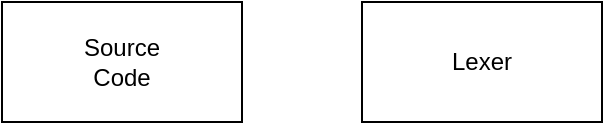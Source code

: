 <mxfile version="10.6.8" type="github"><diagram id="kI8Uq7kX1ram7AJl70X0" name="Page-1"><mxGraphModel dx="1200" dy="611" grid="1" gridSize="10" guides="1" tooltips="1" connect="1" arrows="1" fold="1" page="1" pageScale="1" pageWidth="850" pageHeight="1100" math="0" shadow="0"><root><mxCell id="0"/><mxCell id="1" parent="0"/><mxCell id="G5m-CKYBQy0pGtTnXGh8-1" value="&lt;div&gt;Source &lt;br&gt;&lt;/div&gt;&lt;div&gt;Code&lt;br&gt;&lt;/div&gt;" style="rounded=0;whiteSpace=wrap;html=1;" vertex="1" parent="1"><mxGeometry x="20" y="20" width="120" height="60" as="geometry"/></mxCell><mxCell id="G5m-CKYBQy0pGtTnXGh8-2" value="Lexer" style="rounded=0;whiteSpace=wrap;html=1;" vertex="1" parent="1"><mxGeometry x="200" y="20" width="120" height="60" as="geometry"/></mxCell></root></mxGraphModel></diagram></mxfile>